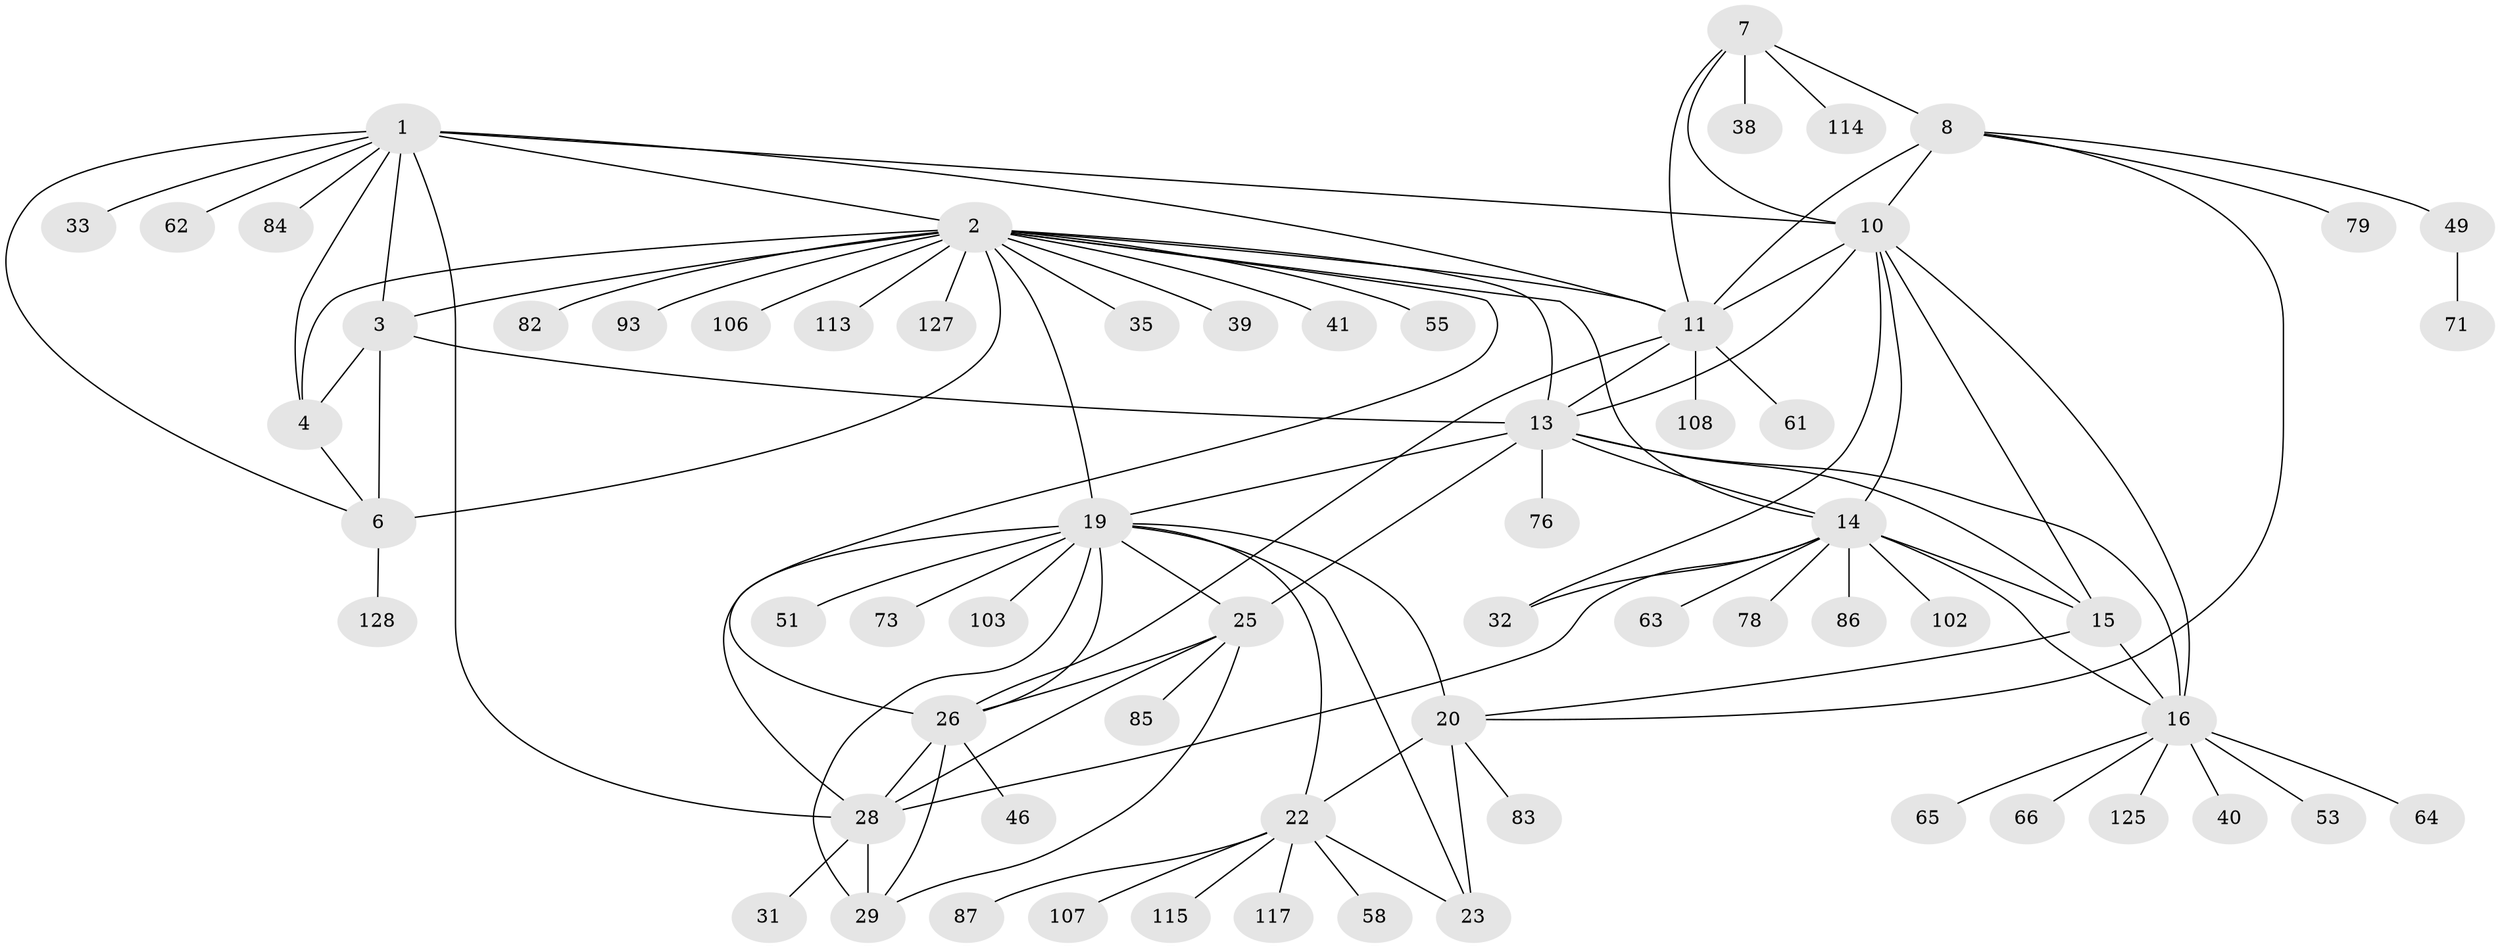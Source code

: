 // original degree distribution, {11: 0.015384615384615385, 15: 0.007692307692307693, 6: 0.03076923076923077, 8: 0.046153846153846156, 10: 0.023076923076923078, 7: 0.046153846153846156, 9: 0.038461538461538464, 12: 0.023076923076923078, 1: 0.5923076923076923, 2: 0.14615384615384616, 4: 0.007692307692307693, 3: 0.023076923076923078}
// Generated by graph-tools (version 1.1) at 2025/16/03/09/25 04:16:09]
// undirected, 65 vertices, 103 edges
graph export_dot {
graph [start="1"]
  node [color=gray90,style=filled];
  1 [super="+75"];
  2 [super="+5+42+45"];
  3;
  4 [super="+69+122+129"];
  6;
  7;
  8 [super="+9+59+67"];
  10 [super="+12+18+123+112"];
  11 [super="+34"];
  13 [super="+126+101+104+98+57+17"];
  14;
  15 [super="+60+111"];
  16;
  19 [super="+89+27"];
  20 [super="+24+21+36+50"];
  22 [super="+70+44"];
  23 [super="+68"];
  25 [super="+54"];
  26 [super="+43"];
  28 [super="+30+116+92+105+110+52"];
  29 [super="+56+91+109"];
  31;
  32;
  33;
  35;
  38 [super="+74+95"];
  39;
  40;
  41;
  46;
  49;
  51;
  53 [super="+121"];
  55;
  58 [super="+96"];
  61 [super="+77"];
  62;
  63;
  64 [super="+124"];
  65;
  66;
  71;
  73 [super="+97+80"];
  76;
  78;
  79;
  82 [super="+94"];
  83;
  84 [super="+100"];
  85;
  86;
  87;
  93;
  102;
  103;
  106;
  107;
  108;
  113;
  114;
  115;
  117;
  125;
  127;
  128;
  1 -- 2 [weight=2];
  1 -- 3;
  1 -- 4;
  1 -- 6;
  1 -- 11;
  1 -- 33;
  1 -- 62;
  1 -- 84;
  1 -- 28;
  1 -- 10;
  2 -- 3 [weight=2];
  2 -- 4 [weight=2];
  2 -- 6 [weight=2];
  2 -- 19;
  2 -- 35;
  2 -- 41;
  2 -- 55;
  2 -- 82;
  2 -- 127;
  2 -- 39;
  2 -- 106;
  2 -- 113;
  2 -- 26;
  2 -- 93;
  2 -- 13;
  2 -- 14;
  2 -- 11;
  3 -- 4;
  3 -- 6;
  3 -- 13;
  4 -- 6;
  6 -- 128;
  7 -- 8 [weight=2];
  7 -- 10 [weight=2];
  7 -- 11;
  7 -- 38;
  7 -- 114;
  8 -- 10 [weight=4];
  8 -- 11 [weight=2];
  8 -- 20;
  8 -- 49;
  8 -- 79;
  10 -- 11 [weight=2];
  10 -- 32;
  10 -- 16;
  10 -- 13 [weight=2];
  10 -- 14;
  10 -- 15;
  11 -- 26;
  11 -- 108;
  11 -- 61;
  11 -- 13;
  13 -- 14 [weight=2];
  13 -- 15 [weight=2];
  13 -- 16 [weight=2];
  13 -- 25 [weight=2];
  13 -- 19;
  13 -- 76;
  14 -- 15;
  14 -- 16;
  14 -- 32;
  14 -- 63;
  14 -- 78;
  14 -- 86;
  14 -- 102;
  14 -- 28;
  15 -- 16;
  15 -- 20;
  16 -- 40;
  16 -- 53;
  16 -- 64;
  16 -- 65;
  16 -- 66;
  16 -- 125;
  19 -- 20 [weight=3];
  19 -- 22;
  19 -- 23;
  19 -- 51;
  19 -- 73;
  19 -- 103;
  19 -- 25;
  19 -- 26;
  19 -- 28 [weight=2];
  19 -- 29;
  20 -- 22 [weight=3];
  20 -- 23 [weight=3];
  20 -- 83;
  22 -- 23;
  22 -- 58;
  22 -- 87;
  22 -- 107;
  22 -- 115;
  22 -- 117;
  25 -- 26;
  25 -- 28 [weight=2];
  25 -- 29;
  25 -- 85;
  26 -- 28 [weight=2];
  26 -- 29;
  26 -- 46;
  28 -- 29 [weight=2];
  28 -- 31;
  49 -- 71;
}
